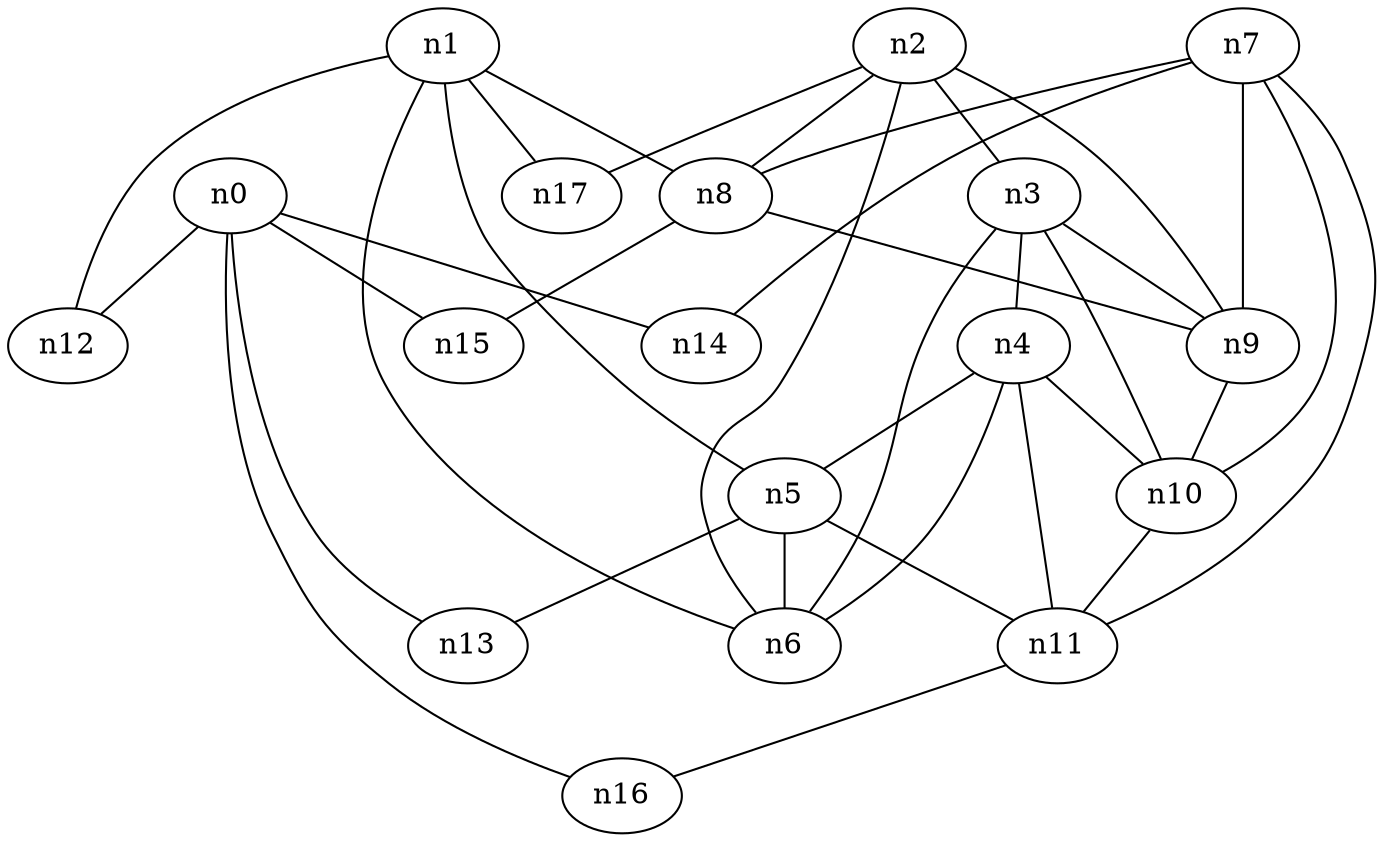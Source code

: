 strict graph "" {
	graph [edge_default="{}",
		node_default="{}"
	];
	node [label="\N"];
	n0	 [dim3pos="-0.008571231876354349,0.0026506622938346144,0.9999597531768595",
		pos="-0.2999222217548584,-0.00897185522745147"];
	n12	 [dim3pos="-0.17087287398236303,0.299193141498005,-0.9387683020945915",
		pos="-4.19348134181405,2.7898342323943703"];
	n0 -- n12	 [id=e0];
	n13	 [dim3pos="0.644696724317848,-0.3546812413778559,-0.6771760115867218",
		pos="2.6386326930301065,-2.3147142764363045"];
	n0 -- n13	 [id=e1];
	n14	 [dim3pos="-0.20832153838993214,0.2705834814188946,0.9398865443371783",
		pos="-0.9146819774291376,5.9346868936663935"];
	n0 -- n14	 [id=e2];
	n15	 [dim3pos="-0.6241091474841396,0.4219808538112235,-0.6575864437801097",
		pos="2.547064966025623,-3.994778357822618"];
	n0 -- n15	 [id=e3];
	n16	 [dim3pos="-0.5165037031932821,-0.23589938860958998,0.8231496844688987",
		pos="12.994801733395262,5.679324836385725"];
	n0 -- n16	 [id=e4];
	n1	 [dim3pos="0.051826805238540406,0.10163872021308545,-0.9934704589529638",
		pos="1.0992505804585038,3.027254040133918"];
	n5	 [dim3pos="-0.4766108913743217,-0.636176274926884,-0.6067304223817431",
		pos="0.9278198724924474,-2.222737275187336"];
	n1 -- n5	 [id=e5];
	n6	 [dim3pos="0.26083187257977114,0.05233855544058322,0.9639644235452484",
		pos="9.622808172907273,12.297097118673939"];
	n1 -- n6	 [id=e6];
	n8	 [dim3pos="0.19617904799076855,0.5012952409178184,-0.8427436517486098",
		pos="1.1977739362027178,2.5731561373330063"];
	n1 -- n8	 [id=e7];
	n1 -- n12	 [id=e30];
	n17	 [dim3pos="0.8773975238991881,0.18476778789776055,-0.4427577775837957",
		pos="6.490738851018861,-10.536902265866573"];
	n1 -- n17	 [id=e8];
	n2	 [dim3pos="-0.5157885982233781,-0.027126422671308572,0.8562863301114996",
		pos="9.477321685537992,0.5427601372275005"];
	n3	 [dim3pos="0.06167016815231211,-0.02603577211807026,0.9977569488258559",
		pos="2.7421149136349654,6.2161944089544034"];
	n2 -- n3	 [id=e9];
	n2 -- n6	 [id=e10];
	n2 -- n8	 [id=e11];
	n9	 [dim3pos="0.023355846476377472,0.013006414244927255,-0.9996426049463184",
		pos="6.791295659780109,-3.1683290087732554"];
	n2 -- n9	 [id=e12];
	n2 -- n17	 [id=e35];
	n4	 [dim3pos="0.5589389810177541,-0.45378474251339773,0.6940220623012529",
		pos="2.4596568281953313,5.4794496562015755"];
	n3 -- n4	 [id=e13];
	n3 -- n6	 [id=e14];
	n3 -- n9	 [id=e15];
	n10	 [dim3pos="-0.7111943957980407,-0.07990111704756939,-0.6984399350552706",
		pos="6.395063957201518,-8.627196934816704"];
	n3 -- n10	 [id=e16];
	n4 -- n5	 [id=e17];
	n4 -- n6	 [id=e18];
	n4 -- n10	 [id=e19];
	n11	 [dim3pos="-0.2210379975398309,0.9752237548407334,0.008990641685807365",
		pos="4.935276806680469,11.004565050375872"];
	n4 -- n11	 [id=e20];
	n5 -- n6	 [id=e21];
	n5 -- n11	 [id=e22];
	n5 -- n13	 [id=e31];
	n7	 [dim3pos="0.13172400734184392,0.4768430200151929,0.8690624374304737",
		pos="4.442868580193839,-6.800677685202545"];
	n7 -- n8	 [id=e23];
	n7 -- n9	 [id=e24];
	n7 -- n10	 [id=e25];
	n7 -- n11	 [id=e26];
	n7 -- n14	 [id=e32];
	n8 -- n9	 [id=e27];
	n8 -- n15	 [id=e33];
	n9 -- n10	 [id=e28];
	n10 -- n11	 [id=e29];
	n11 -- n16	 [id=e34];
}
